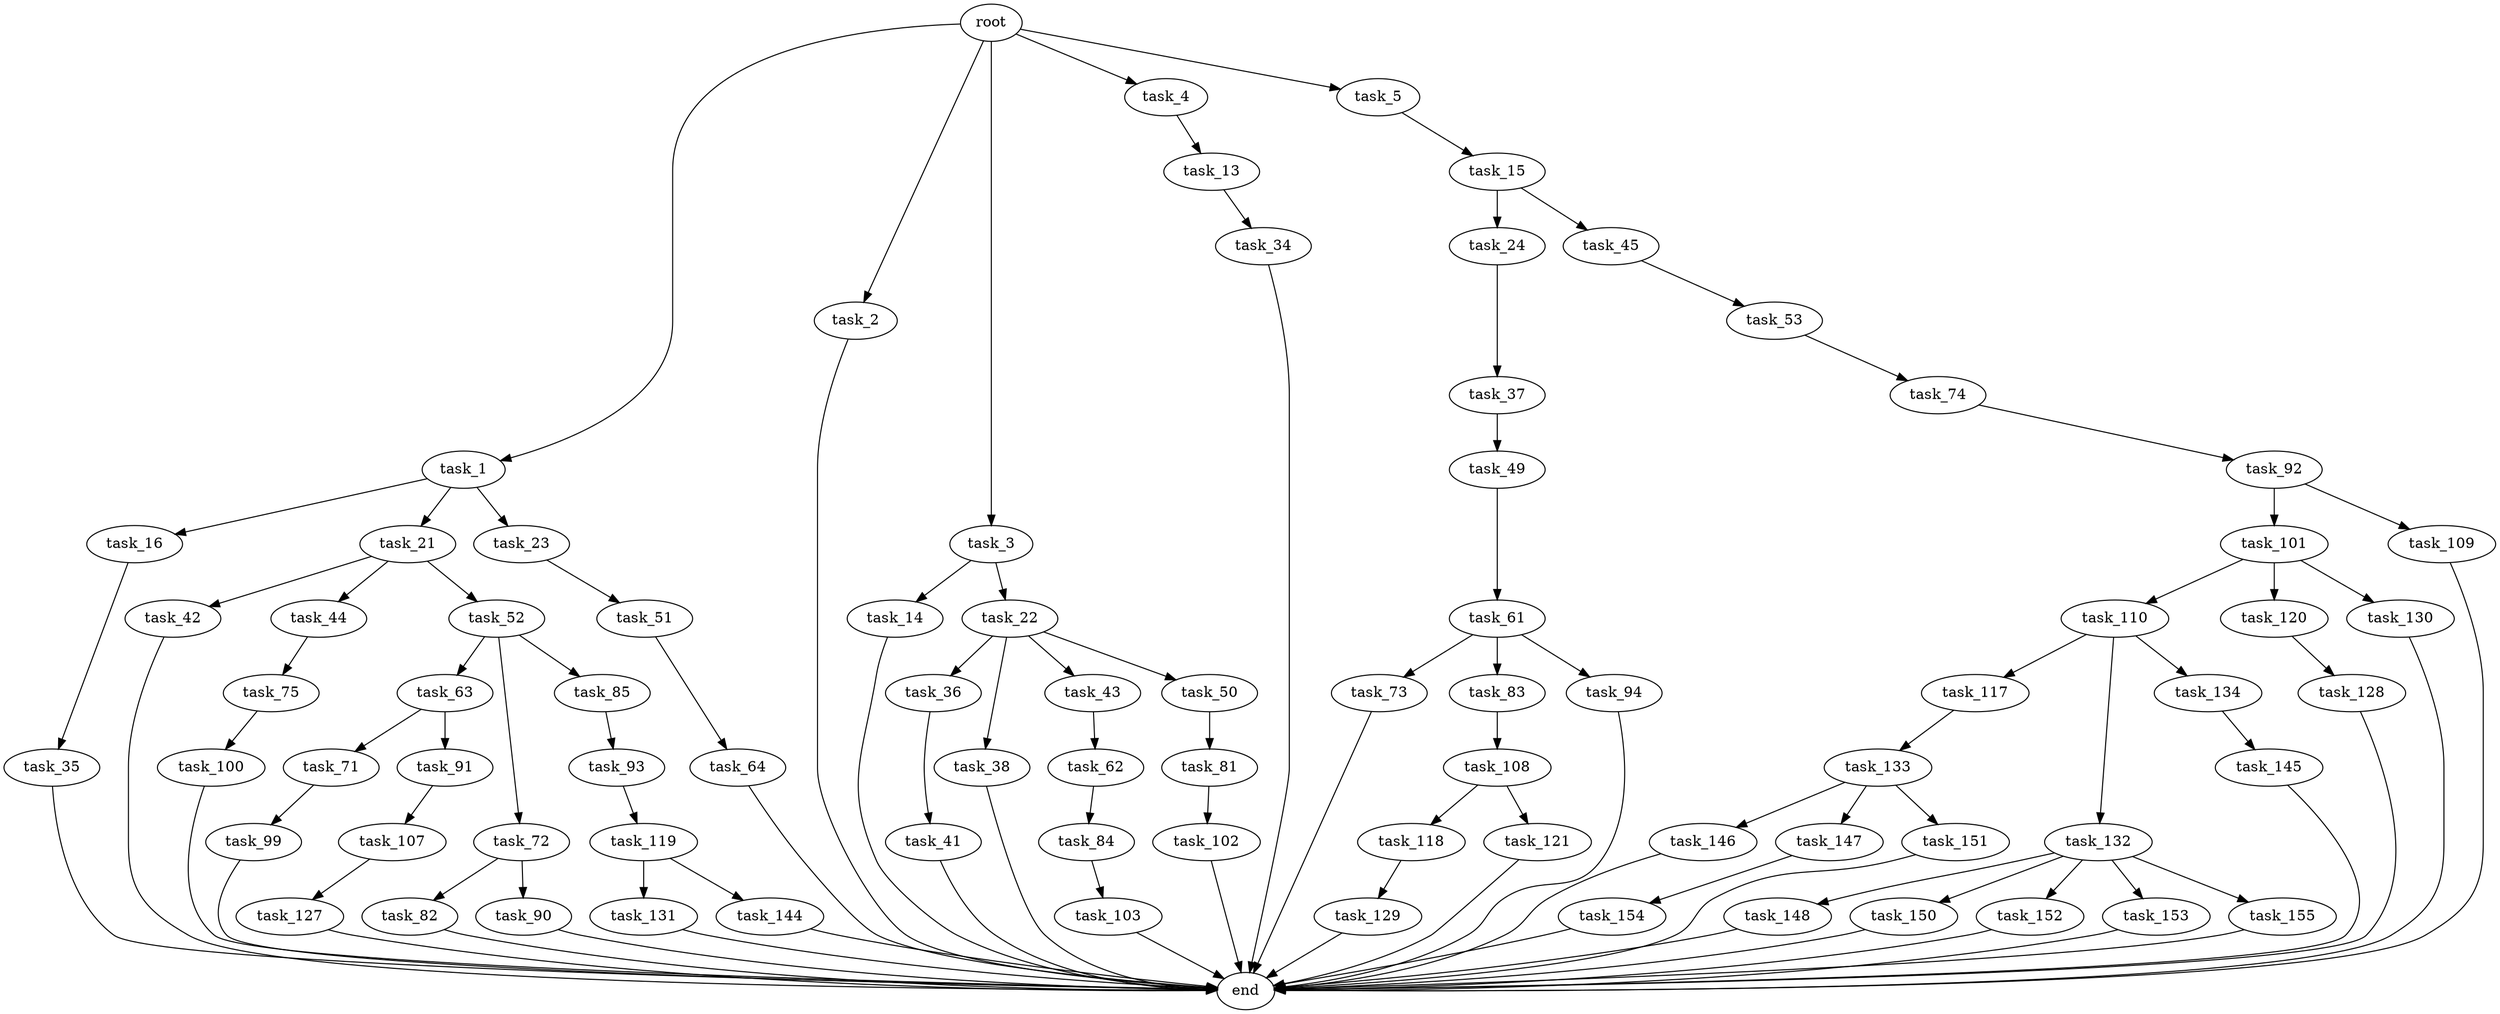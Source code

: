 digraph G {
  root [size="0.000000"];
  task_1 [size="8589934592.000000"];
  task_2 [size="8589934592.000000"];
  task_3 [size="112590579906.000000"];
  task_4 [size="9066651298.000000"];
  task_5 [size="570808407423.000000"];
  task_13 [size="14186061083.000000"];
  task_14 [size="21216176160.000000"];
  task_15 [size="14860530864.000000"];
  task_16 [size="160670874771.000000"];
  task_21 [size="102334176379.000000"];
  task_22 [size="27561683803.000000"];
  task_23 [size="44696335819.000000"];
  task_24 [size="381783410697.000000"];
  task_34 [size="95283854799.000000"];
  task_35 [size="68719476736.000000"];
  task_36 [size="782757789696.000000"];
  task_37 [size="68719476736.000000"];
  task_38 [size="549755813888.000000"];
  task_41 [size="15668589342.000000"];
  task_42 [size="255856428466.000000"];
  task_43 [size="1073741824000.000000"];
  task_44 [size="9576355419.000000"];
  task_45 [size="19644907651.000000"];
  task_49 [size="116492197941.000000"];
  task_50 [size="43173443622.000000"];
  task_51 [size="11927700539.000000"];
  task_52 [size="553106494383.000000"];
  task_53 [size="1024457504342.000000"];
  task_61 [size="368293445632.000000"];
  task_62 [size="16103938060.000000"];
  task_63 [size="31852981002.000000"];
  task_64 [size="46064819189.000000"];
  task_71 [size="41493005704.000000"];
  task_72 [size="68719476736.000000"];
  task_73 [size="368293445632.000000"];
  task_74 [size="222051883878.000000"];
  task_75 [size="11759980988.000000"];
  task_81 [size="481490639725.000000"];
  task_82 [size="37053049723.000000"];
  task_83 [size="440386950975.000000"];
  task_84 [size="37704717802.000000"];
  task_85 [size="36216312613.000000"];
  task_90 [size="39113130388.000000"];
  task_91 [size="36534978487.000000"];
  task_92 [size="9332569277.000000"];
  task_93 [size="1237194222.000000"];
  task_94 [size="203050301561.000000"];
  task_99 [size="549755813888.000000"];
  task_100 [size="549755813888.000000"];
  task_101 [size="549755813888.000000"];
  task_102 [size="85567214042.000000"];
  task_103 [size="589433951471.000000"];
  task_107 [size="365390565298.000000"];
  task_108 [size="368293445632.000000"];
  task_109 [size="154299849656.000000"];
  task_110 [size="395011152555.000000"];
  task_117 [size="10146669386.000000"];
  task_118 [size="549755813888.000000"];
  task_119 [size="12358560153.000000"];
  task_120 [size="231928233984.000000"];
  task_121 [size="7367121836.000000"];
  task_127 [size="5783622694.000000"];
  task_128 [size="368293445632.000000"];
  task_129 [size="368293445632.000000"];
  task_130 [size="13170223681.000000"];
  task_131 [size="1034030656927.000000"];
  task_132 [size="159157445926.000000"];
  task_133 [size="134217728000.000000"];
  task_134 [size="15071120500.000000"];
  task_144 [size="2776781347.000000"];
  task_145 [size="1073741824000.000000"];
  task_146 [size="368293445632.000000"];
  task_147 [size="549755813888.000000"];
  task_148 [size="179668427406.000000"];
  task_150 [size="190484337948.000000"];
  task_151 [size="5367542795.000000"];
  task_152 [size="68719476736.000000"];
  task_153 [size="549755813888.000000"];
  task_154 [size="443196193798.000000"];
  task_155 [size="558095203939.000000"];
  end [size="0.000000"];

  root -> task_1 [size="1.000000"];
  root -> task_2 [size="1.000000"];
  root -> task_3 [size="1.000000"];
  root -> task_4 [size="1.000000"];
  root -> task_5 [size="1.000000"];
  task_1 -> task_16 [size="33554432.000000"];
  task_1 -> task_21 [size="33554432.000000"];
  task_1 -> task_23 [size="33554432.000000"];
  task_2 -> end [size="1.000000"];
  task_3 -> task_14 [size="134217728.000000"];
  task_3 -> task_22 [size="134217728.000000"];
  task_4 -> task_13 [size="33554432.000000"];
  task_5 -> task_15 [size="411041792.000000"];
  task_13 -> task_34 [size="679477248.000000"];
  task_14 -> end [size="1.000000"];
  task_15 -> task_24 [size="411041792.000000"];
  task_15 -> task_45 [size="411041792.000000"];
  task_16 -> task_35 [size="411041792.000000"];
  task_21 -> task_42 [size="301989888.000000"];
  task_21 -> task_44 [size="301989888.000000"];
  task_21 -> task_52 [size="301989888.000000"];
  task_22 -> task_36 [size="838860800.000000"];
  task_22 -> task_38 [size="838860800.000000"];
  task_22 -> task_43 [size="838860800.000000"];
  task_22 -> task_50 [size="838860800.000000"];
  task_23 -> task_51 [size="134217728.000000"];
  task_24 -> task_37 [size="536870912.000000"];
  task_34 -> end [size="1.000000"];
  task_35 -> end [size="1.000000"];
  task_36 -> task_41 [size="679477248.000000"];
  task_37 -> task_49 [size="134217728.000000"];
  task_38 -> end [size="1.000000"];
  task_41 -> end [size="1.000000"];
  task_42 -> end [size="1.000000"];
  task_43 -> task_62 [size="838860800.000000"];
  task_44 -> task_75 [size="209715200.000000"];
  task_45 -> task_53 [size="838860800.000000"];
  task_49 -> task_61 [size="134217728.000000"];
  task_50 -> task_81 [size="838860800.000000"];
  task_51 -> task_64 [size="33554432.000000"];
  task_52 -> task_63 [size="411041792.000000"];
  task_52 -> task_72 [size="411041792.000000"];
  task_52 -> task_85 [size="411041792.000000"];
  task_53 -> task_74 [size="679477248.000000"];
  task_61 -> task_73 [size="411041792.000000"];
  task_61 -> task_83 [size="411041792.000000"];
  task_61 -> task_94 [size="411041792.000000"];
  task_62 -> task_84 [size="301989888.000000"];
  task_63 -> task_71 [size="536870912.000000"];
  task_63 -> task_91 [size="536870912.000000"];
  task_64 -> end [size="1.000000"];
  task_71 -> task_99 [size="33554432.000000"];
  task_72 -> task_82 [size="134217728.000000"];
  task_72 -> task_90 [size="134217728.000000"];
  task_73 -> end [size="1.000000"];
  task_74 -> task_92 [size="209715200.000000"];
  task_75 -> task_100 [size="536870912.000000"];
  task_81 -> task_102 [size="301989888.000000"];
  task_82 -> end [size="1.000000"];
  task_83 -> task_108 [size="301989888.000000"];
  task_84 -> task_103 [size="838860800.000000"];
  task_85 -> task_93 [size="679477248.000000"];
  task_90 -> end [size="1.000000"];
  task_91 -> task_107 [size="838860800.000000"];
  task_92 -> task_101 [size="209715200.000000"];
  task_92 -> task_109 [size="209715200.000000"];
  task_93 -> task_119 [size="75497472.000000"];
  task_94 -> end [size="1.000000"];
  task_99 -> end [size="1.000000"];
  task_100 -> end [size="1.000000"];
  task_101 -> task_110 [size="536870912.000000"];
  task_101 -> task_120 [size="536870912.000000"];
  task_101 -> task_130 [size="536870912.000000"];
  task_102 -> end [size="1.000000"];
  task_103 -> end [size="1.000000"];
  task_107 -> task_127 [size="301989888.000000"];
  task_108 -> task_118 [size="411041792.000000"];
  task_108 -> task_121 [size="411041792.000000"];
  task_109 -> end [size="1.000000"];
  task_110 -> task_117 [size="301989888.000000"];
  task_110 -> task_132 [size="301989888.000000"];
  task_110 -> task_134 [size="301989888.000000"];
  task_117 -> task_133 [size="679477248.000000"];
  task_118 -> task_129 [size="536870912.000000"];
  task_119 -> task_131 [size="411041792.000000"];
  task_119 -> task_144 [size="411041792.000000"];
  task_120 -> task_128 [size="301989888.000000"];
  task_121 -> end [size="1.000000"];
  task_127 -> end [size="1.000000"];
  task_128 -> end [size="1.000000"];
  task_129 -> end [size="1.000000"];
  task_130 -> end [size="1.000000"];
  task_131 -> end [size="1.000000"];
  task_132 -> task_148 [size="134217728.000000"];
  task_132 -> task_150 [size="134217728.000000"];
  task_132 -> task_152 [size="134217728.000000"];
  task_132 -> task_153 [size="134217728.000000"];
  task_132 -> task_155 [size="134217728.000000"];
  task_133 -> task_146 [size="209715200.000000"];
  task_133 -> task_147 [size="209715200.000000"];
  task_133 -> task_151 [size="209715200.000000"];
  task_134 -> task_145 [size="301989888.000000"];
  task_144 -> end [size="1.000000"];
  task_145 -> end [size="1.000000"];
  task_146 -> end [size="1.000000"];
  task_147 -> task_154 [size="536870912.000000"];
  task_148 -> end [size="1.000000"];
  task_150 -> end [size="1.000000"];
  task_151 -> end [size="1.000000"];
  task_152 -> end [size="1.000000"];
  task_153 -> end [size="1.000000"];
  task_154 -> end [size="1.000000"];
  task_155 -> end [size="1.000000"];
}
